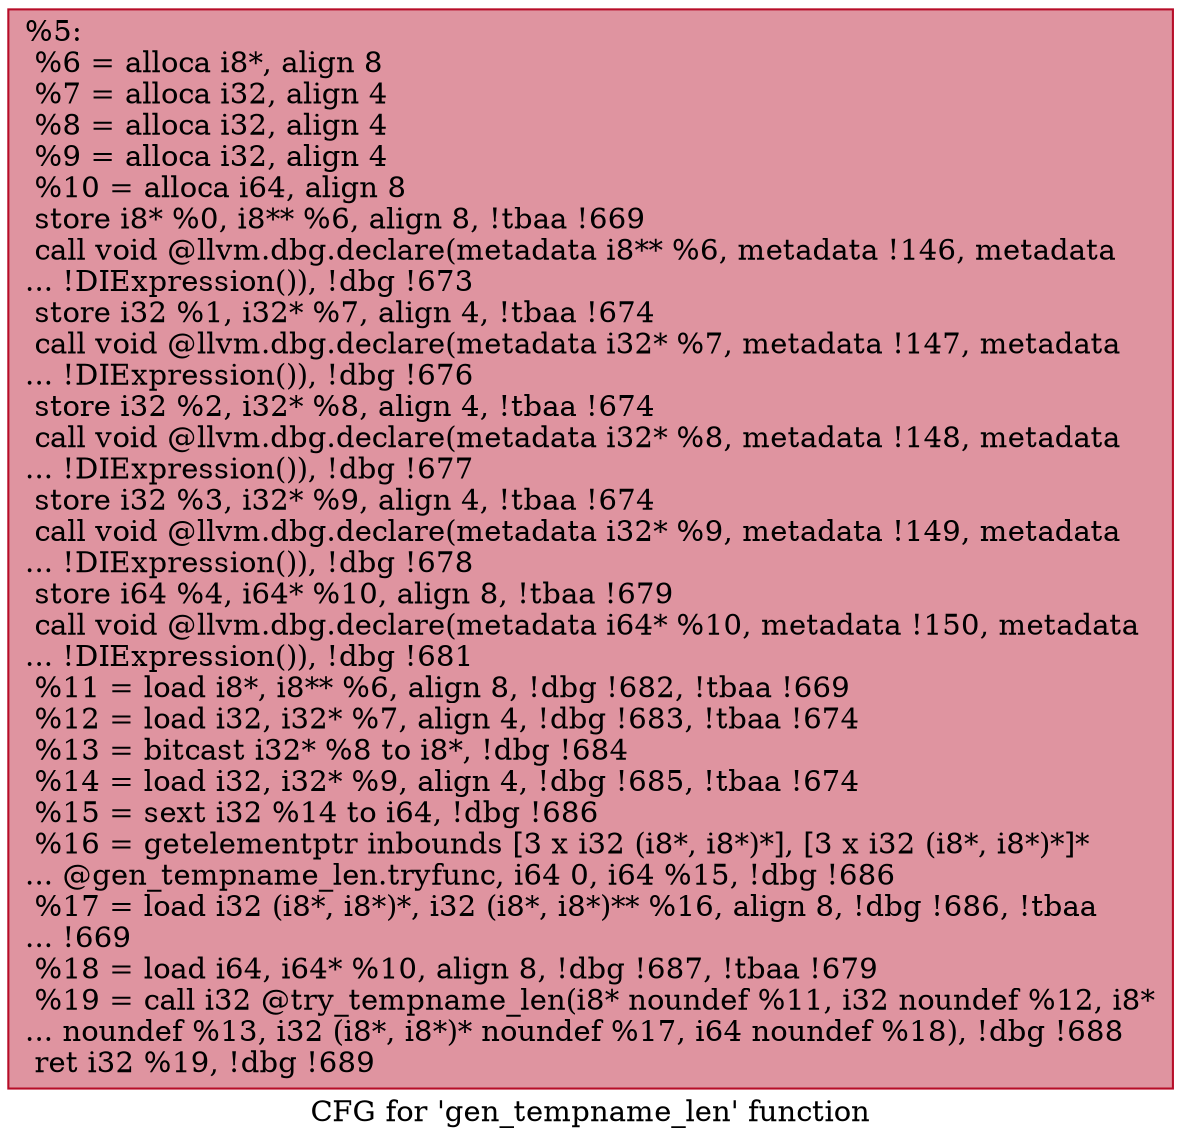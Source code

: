 digraph "CFG for 'gen_tempname_len' function" {
	label="CFG for 'gen_tempname_len' function";

	Node0xac4090 [shape=record,color="#b70d28ff", style=filled, fillcolor="#b70d2870",label="{%5:\l  %6 = alloca i8*, align 8\l  %7 = alloca i32, align 4\l  %8 = alloca i32, align 4\l  %9 = alloca i32, align 4\l  %10 = alloca i64, align 8\l  store i8* %0, i8** %6, align 8, !tbaa !669\l  call void @llvm.dbg.declare(metadata i8** %6, metadata !146, metadata\l... !DIExpression()), !dbg !673\l  store i32 %1, i32* %7, align 4, !tbaa !674\l  call void @llvm.dbg.declare(metadata i32* %7, metadata !147, metadata\l... !DIExpression()), !dbg !676\l  store i32 %2, i32* %8, align 4, !tbaa !674\l  call void @llvm.dbg.declare(metadata i32* %8, metadata !148, metadata\l... !DIExpression()), !dbg !677\l  store i32 %3, i32* %9, align 4, !tbaa !674\l  call void @llvm.dbg.declare(metadata i32* %9, metadata !149, metadata\l... !DIExpression()), !dbg !678\l  store i64 %4, i64* %10, align 8, !tbaa !679\l  call void @llvm.dbg.declare(metadata i64* %10, metadata !150, metadata\l... !DIExpression()), !dbg !681\l  %11 = load i8*, i8** %6, align 8, !dbg !682, !tbaa !669\l  %12 = load i32, i32* %7, align 4, !dbg !683, !tbaa !674\l  %13 = bitcast i32* %8 to i8*, !dbg !684\l  %14 = load i32, i32* %9, align 4, !dbg !685, !tbaa !674\l  %15 = sext i32 %14 to i64, !dbg !686\l  %16 = getelementptr inbounds [3 x i32 (i8*, i8*)*], [3 x i32 (i8*, i8*)*]*\l... @gen_tempname_len.tryfunc, i64 0, i64 %15, !dbg !686\l  %17 = load i32 (i8*, i8*)*, i32 (i8*, i8*)** %16, align 8, !dbg !686, !tbaa\l... !669\l  %18 = load i64, i64* %10, align 8, !dbg !687, !tbaa !679\l  %19 = call i32 @try_tempname_len(i8* noundef %11, i32 noundef %12, i8*\l... noundef %13, i32 (i8*, i8*)* noundef %17, i64 noundef %18), !dbg !688\l  ret i32 %19, !dbg !689\l}"];
}
